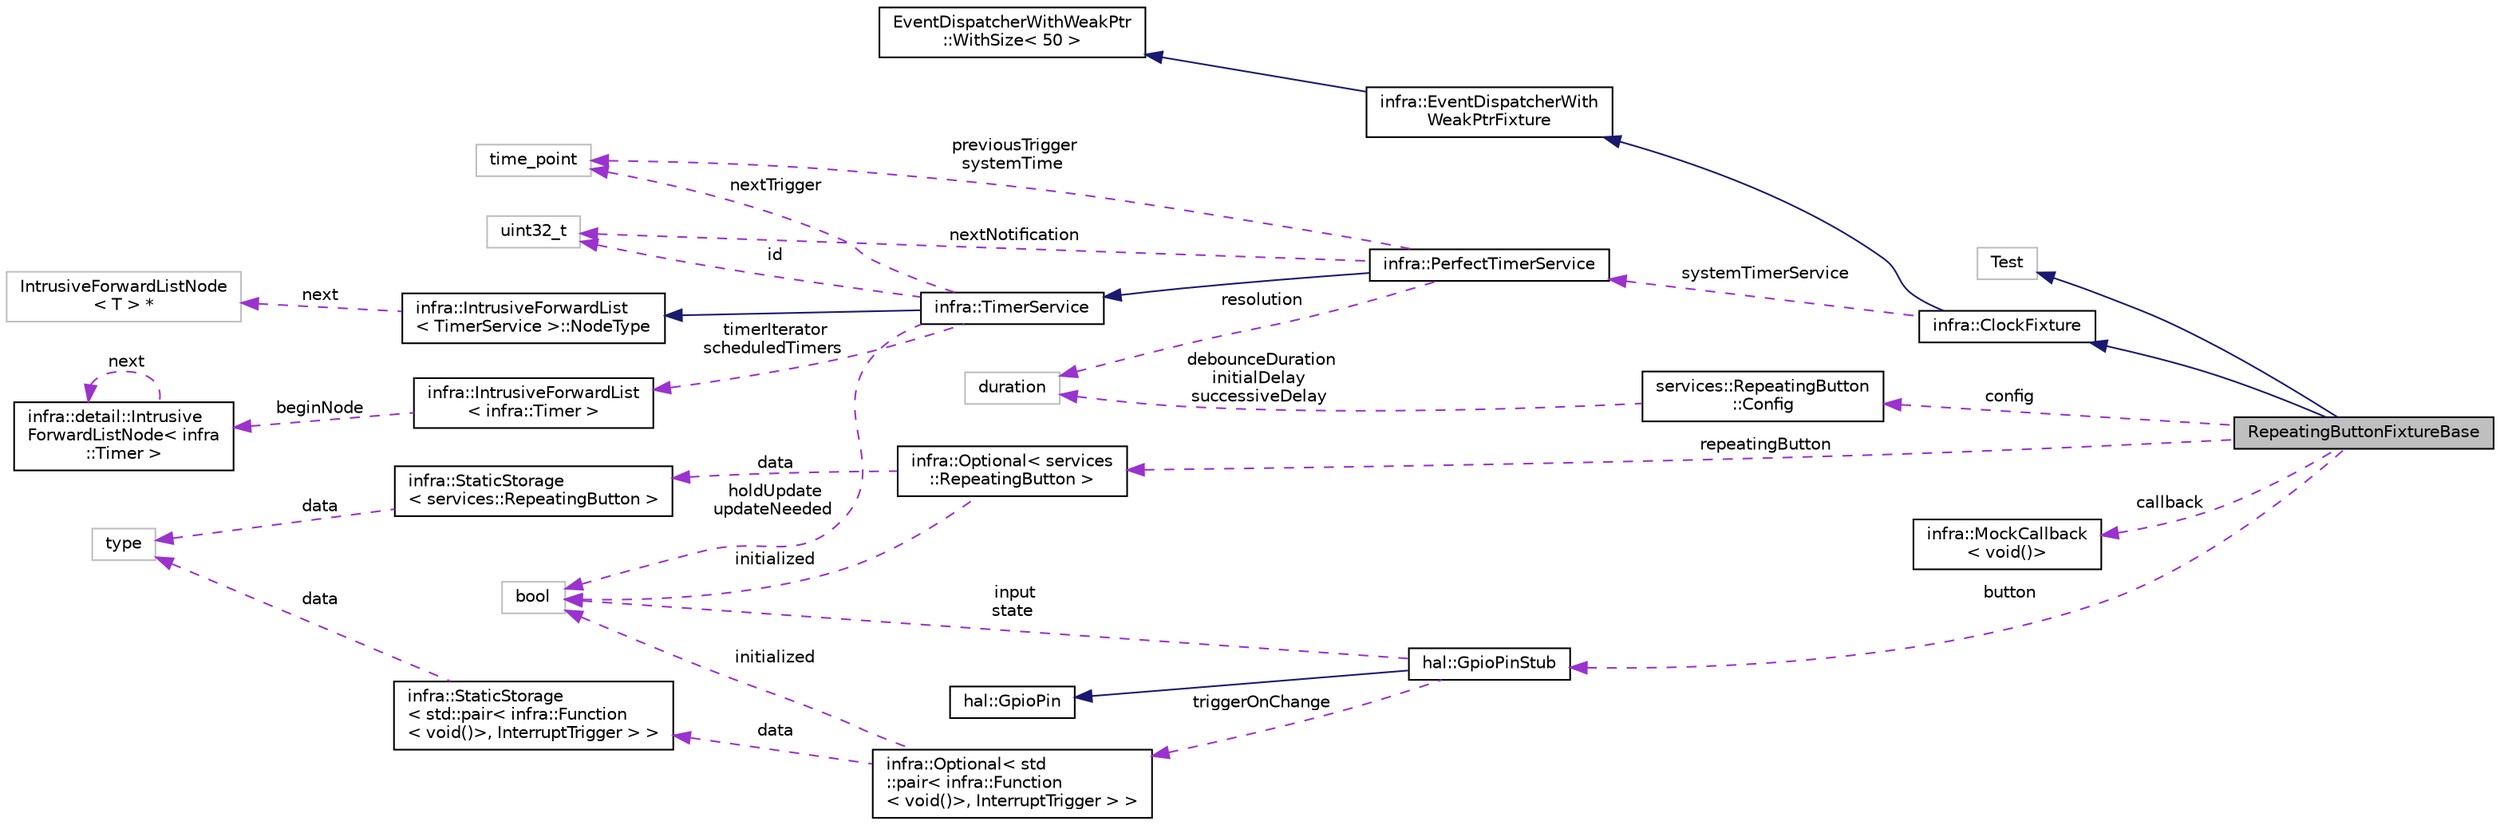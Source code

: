 digraph "RepeatingButtonFixtureBase"
{
 // INTERACTIVE_SVG=YES
  edge [fontname="Helvetica",fontsize="10",labelfontname="Helvetica",labelfontsize="10"];
  node [fontname="Helvetica",fontsize="10",shape=record];
  rankdir="LR";
  Node6 [label="RepeatingButtonFixtureBase",height=0.2,width=0.4,color="black", fillcolor="grey75", style="filled", fontcolor="black"];
  Node7 -> Node6 [dir="back",color="midnightblue",fontsize="10",style="solid",fontname="Helvetica"];
  Node7 [label="Test",height=0.2,width=0.4,color="grey75", fillcolor="white", style="filled"];
  Node8 -> Node6 [dir="back",color="midnightblue",fontsize="10",style="solid",fontname="Helvetica"];
  Node8 [label="infra::ClockFixture",height=0.2,width=0.4,color="black", fillcolor="white", style="filled",URL="$d1/d73/classinfra_1_1_clock_fixture.html"];
  Node9 -> Node8 [dir="back",color="midnightblue",fontsize="10",style="solid",fontname="Helvetica"];
  Node9 [label="infra::EventDispatcherWith\lWeakPtrFixture",height=0.2,width=0.4,color="black", fillcolor="white", style="filled",URL="$d5/d37/classinfra_1_1_event_dispatcher_with_weak_ptr_fixture.html"];
  Node10 -> Node9 [dir="back",color="midnightblue",fontsize="10",style="solid",fontname="Helvetica"];
  Node10 [label="EventDispatcherWithWeakPtr\l::WithSize\< 50 \>",height=0.2,width=0.4,color="black", fillcolor="white", style="filled",URL="$db/da8/classinfra_1_1_event_dispatcher_with_weak_ptr_1_1_with_size.html"];
  Node11 -> Node8 [dir="back",color="darkorchid3",fontsize="10",style="dashed",label=" systemTimerService" ,fontname="Helvetica"];
  Node11 [label="infra::PerfectTimerService",height=0.2,width=0.4,color="black", fillcolor="white", style="filled",URL="$d6/d35/classinfra_1_1_perfect_timer_service.html"];
  Node12 -> Node11 [dir="back",color="midnightblue",fontsize="10",style="solid",fontname="Helvetica"];
  Node12 [label="infra::TimerService",height=0.2,width=0.4,color="black", fillcolor="white", style="filled",URL="$da/def/classinfra_1_1_timer_service.html"];
  Node13 -> Node12 [dir="back",color="midnightblue",fontsize="10",style="solid",fontname="Helvetica"];
  Node13 [label="infra::IntrusiveForwardList\l\< TimerService \>::NodeType",height=0.2,width=0.4,color="black", fillcolor="white", style="filled",URL="$d7/d4a/classinfra_1_1detail_1_1_intrusive_forward_list_node.html"];
  Node14 -> Node13 [dir="back",color="darkorchid3",fontsize="10",style="dashed",label=" next" ,fontname="Helvetica"];
  Node14 [label="IntrusiveForwardListNode\l\< T \> *",height=0.2,width=0.4,color="grey75", fillcolor="white", style="filled"];
  Node15 -> Node12 [dir="back",color="darkorchid3",fontsize="10",style="dashed",label=" nextTrigger" ,fontname="Helvetica"];
  Node15 [label="time_point",height=0.2,width=0.4,color="grey75", fillcolor="white", style="filled"];
  Node16 -> Node12 [dir="back",color="darkorchid3",fontsize="10",style="dashed",label=" timerIterator\nscheduledTimers" ,fontname="Helvetica"];
  Node16 [label="infra::IntrusiveForwardList\l\< infra::Timer \>",height=0.2,width=0.4,color="black", fillcolor="white", style="filled",URL="$d3/d66/classinfra_1_1_intrusive_forward_list.html"];
  Node17 -> Node16 [dir="back",color="darkorchid3",fontsize="10",style="dashed",label=" beginNode" ,fontname="Helvetica"];
  Node17 [label="infra::detail::Intrusive\lForwardListNode\< infra\l::Timer \>",height=0.2,width=0.4,color="black", fillcolor="white", style="filled",URL="$d7/d4a/classinfra_1_1detail_1_1_intrusive_forward_list_node.html"];
  Node17 -> Node17 [dir="back",color="darkorchid3",fontsize="10",style="dashed",label=" next" ,fontname="Helvetica"];
  Node18 -> Node12 [dir="back",color="darkorchid3",fontsize="10",style="dashed",label=" id" ,fontname="Helvetica"];
  Node18 [label="uint32_t",height=0.2,width=0.4,color="grey75", fillcolor="white", style="filled"];
  Node19 -> Node12 [dir="back",color="darkorchid3",fontsize="10",style="dashed",label=" holdUpdate\nupdateNeeded" ,fontname="Helvetica"];
  Node19 [label="bool",height=0.2,width=0.4,color="grey75", fillcolor="white", style="filled"];
  Node20 -> Node11 [dir="back",color="darkorchid3",fontsize="10",style="dashed",label=" resolution" ,fontname="Helvetica"];
  Node20 [label="duration",height=0.2,width=0.4,color="grey75", fillcolor="white", style="filled"];
  Node15 -> Node11 [dir="back",color="darkorchid3",fontsize="10",style="dashed",label=" previousTrigger\nsystemTime" ,fontname="Helvetica"];
  Node18 -> Node11 [dir="back",color="darkorchid3",fontsize="10",style="dashed",label=" nextNotification" ,fontname="Helvetica"];
  Node21 -> Node6 [dir="back",color="darkorchid3",fontsize="10",style="dashed",label=" button" ,fontname="Helvetica"];
  Node21 [label="hal::GpioPinStub",height=0.2,width=0.4,color="black", fillcolor="white", style="filled",URL="$dd/d34/classhal_1_1_gpio_pin_stub.html"];
  Node22 -> Node21 [dir="back",color="midnightblue",fontsize="10",style="solid",fontname="Helvetica"];
  Node22 [label="hal::GpioPin",height=0.2,width=0.4,color="black", fillcolor="white", style="filled",URL="$d7/d8c/classhal_1_1_gpio_pin.html"];
  Node23 -> Node21 [dir="back",color="darkorchid3",fontsize="10",style="dashed",label=" triggerOnChange" ,fontname="Helvetica"];
  Node23 [label="infra::Optional\< std\l::pair\< infra::Function\l\< void()\>, InterruptTrigger \> \>",height=0.2,width=0.4,color="black", fillcolor="white", style="filled",URL="$dc/df7/classinfra_1_1_optional.html"];
  Node19 -> Node23 [dir="back",color="darkorchid3",fontsize="10",style="dashed",label=" initialized" ,fontname="Helvetica"];
  Node24 -> Node23 [dir="back",color="darkorchid3",fontsize="10",style="dashed",label=" data" ,fontname="Helvetica"];
  Node24 [label="infra::StaticStorage\l\< std::pair\< infra::Function\l\< void()\>, InterruptTrigger \> \>",height=0.2,width=0.4,color="black", fillcolor="white", style="filled",URL="$d0/d8c/classinfra_1_1_static_storage.html"];
  Node25 -> Node24 [dir="back",color="darkorchid3",fontsize="10",style="dashed",label=" data" ,fontname="Helvetica"];
  Node25 [label="type",height=0.2,width=0.4,color="grey75", fillcolor="white", style="filled"];
  Node19 -> Node21 [dir="back",color="darkorchid3",fontsize="10",style="dashed",label=" input\nstate" ,fontname="Helvetica"];
  Node26 -> Node6 [dir="back",color="darkorchid3",fontsize="10",style="dashed",label=" config" ,fontname="Helvetica"];
  Node26 [label="services::RepeatingButton\l::Config",height=0.2,width=0.4,color="black", fillcolor="white", style="filled",URL="$db/d81/structservices_1_1_repeating_button_1_1_config.html"];
  Node20 -> Node26 [dir="back",color="darkorchid3",fontsize="10",style="dashed",label=" debounceDuration\ninitialDelay\nsuccessiveDelay" ,fontname="Helvetica"];
  Node27 -> Node6 [dir="back",color="darkorchid3",fontsize="10",style="dashed",label=" callback" ,fontname="Helvetica"];
  Node27 [label="infra::MockCallback\l\< void()\>",height=0.2,width=0.4,color="black", fillcolor="white", style="filled",URL="$d0/d32/classinfra_1_1_mock_callback.html"];
  Node28 -> Node6 [dir="back",color="darkorchid3",fontsize="10",style="dashed",label=" repeatingButton" ,fontname="Helvetica"];
  Node28 [label="infra::Optional\< services\l::RepeatingButton \>",height=0.2,width=0.4,color="black", fillcolor="white", style="filled",URL="$dc/df7/classinfra_1_1_optional.html"];
  Node29 -> Node28 [dir="back",color="darkorchid3",fontsize="10",style="dashed",label=" data" ,fontname="Helvetica"];
  Node29 [label="infra::StaticStorage\l\< services::RepeatingButton \>",height=0.2,width=0.4,color="black", fillcolor="white", style="filled",URL="$d0/d8c/classinfra_1_1_static_storage.html"];
  Node25 -> Node29 [dir="back",color="darkorchid3",fontsize="10",style="dashed",label=" data" ,fontname="Helvetica"];
  Node19 -> Node28 [dir="back",color="darkorchid3",fontsize="10",style="dashed",label=" initialized" ,fontname="Helvetica"];
}
